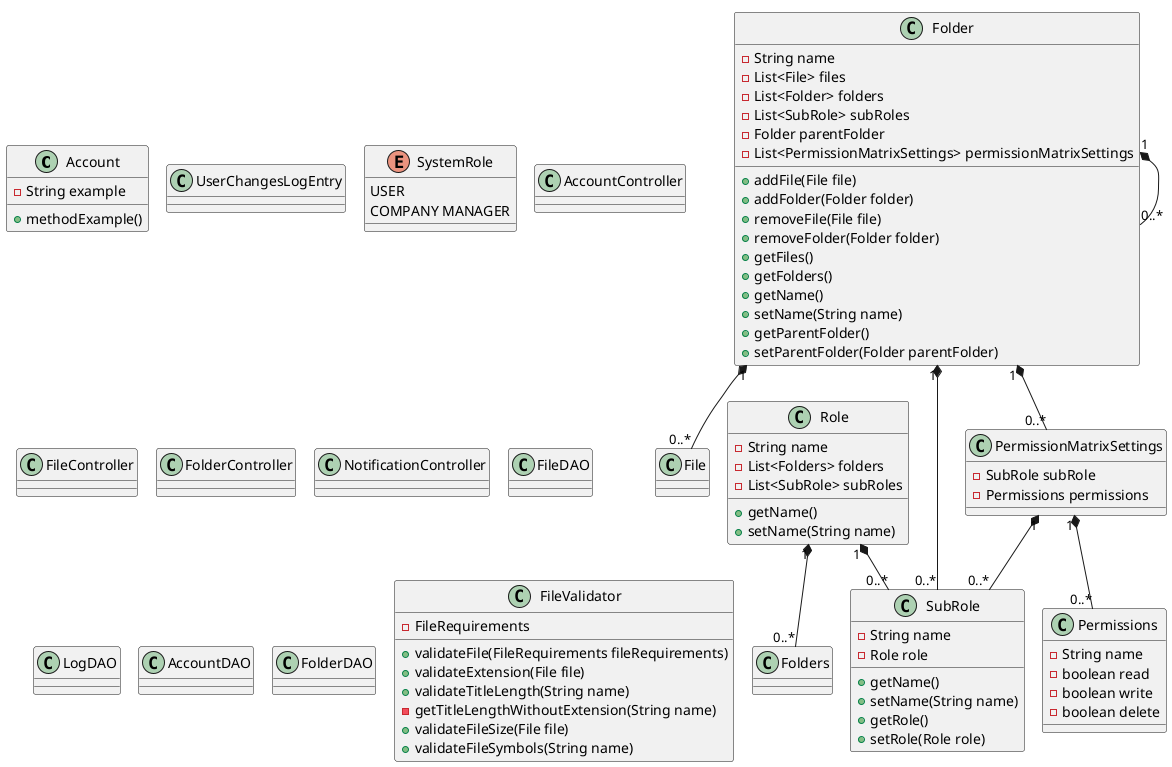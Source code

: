 @startuml
'https://plantuml.com/class-diagram

'----- Entities -----
class Account
class File
class Role {
    - String name
    - List<Folders> folders
    - List<SubRole> subRoles
    + getName()
    + setName(String name)
}
class SubRole {
    - String name
    - Role role
    + getName()
    + setName(String name)
    + getRole()
    + setRole(Role role)
}
class PermissionMatrixSettings {
    - SubRole subRole
    - Permissions permissions
    }
class Permissions {
    - String name
    - boolean read
    - boolean write
    - boolean delete
}

class Folder {
    - String name
    - List<File> files
    - List<Folder> folders
    - List<SubRole> subRoles
    - Folder parentFolder
    - List<PermissionMatrixSettings> permissionMatrixSettings
    + addFile(File file)
    + addFolder(Folder folder)
    + removeFile(File file)
    + removeFolder(Folder folder)
    + getFiles()
    + getFolders()
    + getName()
    + setName(String name)
    + getParentFolder()
    + setParentFolder(Folder parentFolder)
}
class UserChangesLogEntry
enum SystemRole {
    USER
    COMPANY MANAGER
}

'----- Controllers -----
class AccountController
class FileController
class FolderController
class NotificationController

'----- DAOs -----
class FileDAO
class LogDAO
class AccountDAO
class FolderDAO

class FileValidator {
    - FileRequirements
    + validateFile(FileRequirements fileRequirements)
    + validateExtension(File file)
    + validateTitleLength(String name)
    - getTitleLengthWithoutExtension(String name)
    + validateFileSize(File file)
    + validateFileSymbols(String name)

}


'List <|-- AbstractList
'Collection <|-- AbstractCollection

'Collection <|- List
'AbstractCollection <|- AbstractList
'AbstractList <|-- ArrayList

class Account {
    - String example
    + methodExample()
}

'----- Relations -----
Folder "1" *-- "0..*" File
Folder "1" *-- "0..*" Folder
Folder "1" *-- "0..*" SubRole
Folder "1" *-- "0..*" PermissionMatrixSettings
Role "1" *-- "0..*" Folders
Role "1" *-- "0..*" SubRole
PermissionMatrixSettings "1" *-- "0..*" Permissions
PermissionMatrixSettings "1" *-- "0..*" SubRole


!pragma layout smetana
@enduml